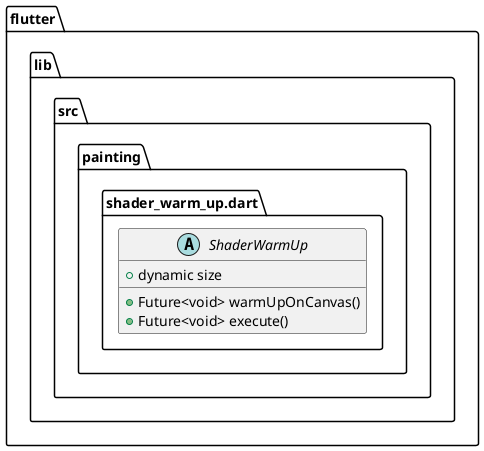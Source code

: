 @startuml
set namespaceSeparator ::

abstract class "flutter::lib::src::painting::shader_warm_up.dart::ShaderWarmUp" {
  +dynamic size
  +Future<void> warmUpOnCanvas()
  +Future<void> execute()
}


@enduml